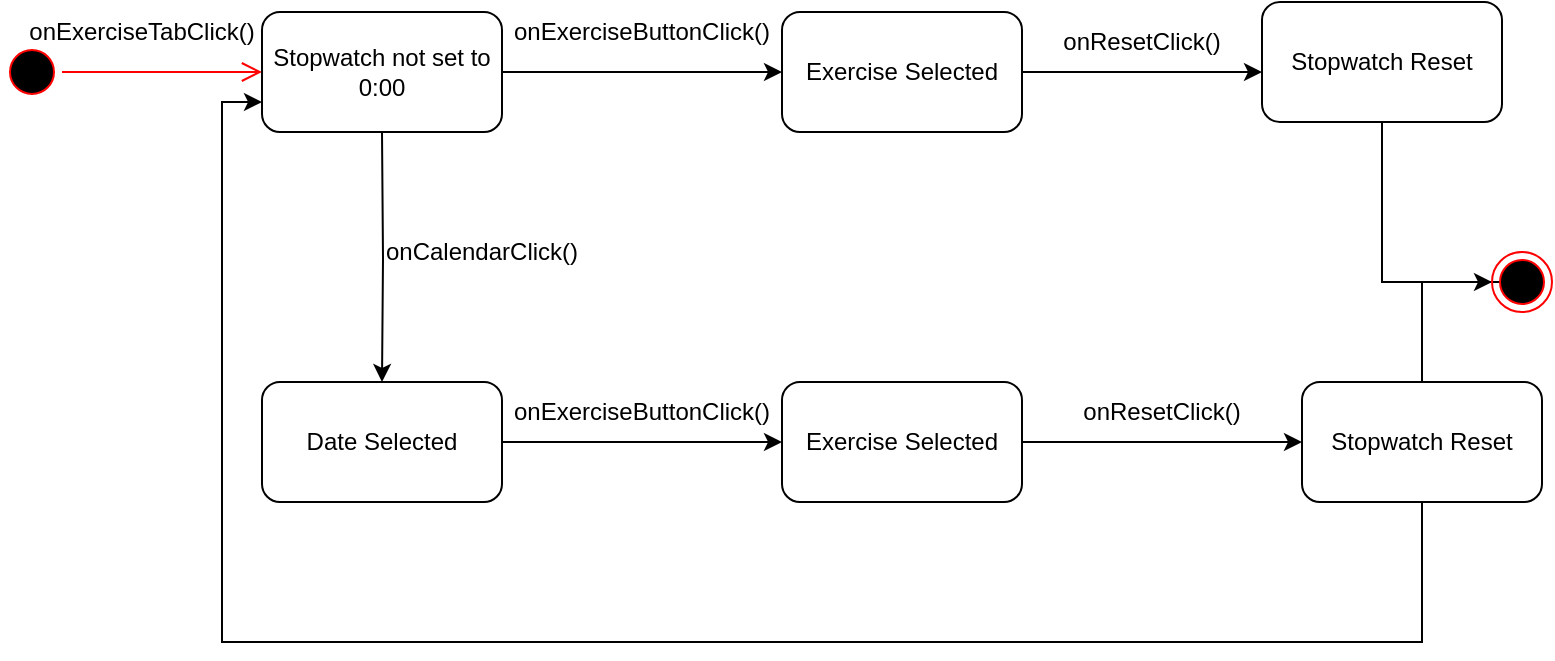 <mxfile version="16.0.0" type="device"><diagram id="vsmWYcZCJgCIvVfMrk8o" name="Page-1"><mxGraphModel dx="1342" dy="857" grid="1" gridSize="10" guides="1" tooltips="1" connect="1" arrows="1" fold="1" page="1" pageScale="1" pageWidth="850" pageHeight="1100" math="0" shadow="0"><root><mxCell id="0"/><mxCell id="1" parent="0"/><mxCell id="C8dmAbG2UF40DOXYHYaQ-1" value="" style="ellipse;html=1;shape=startState;fillColor=#000000;strokeColor=#ff0000;" vertex="1" parent="1"><mxGeometry y="530" width="30" height="30" as="geometry"/></mxCell><mxCell id="C8dmAbG2UF40DOXYHYaQ-2" value="" style="edgeStyle=orthogonalEdgeStyle;html=1;verticalAlign=bottom;endArrow=open;endSize=8;strokeColor=#ff0000;rounded=0;" edge="1" source="C8dmAbG2UF40DOXYHYaQ-1" parent="1"><mxGeometry relative="1" as="geometry"><mxPoint x="130" y="545" as="targetPoint"/></mxGeometry></mxCell><mxCell id="C8dmAbG2UF40DOXYHYaQ-3" value="onExerciseTabClick()" style="text;html=1;strokeColor=none;fillColor=none;align=center;verticalAlign=middle;whiteSpace=wrap;rounded=0;" vertex="1" parent="1"><mxGeometry x="40" y="510" width="60" height="30" as="geometry"/></mxCell><mxCell id="C8dmAbG2UF40DOXYHYaQ-5" style="edgeStyle=orthogonalEdgeStyle;rounded=0;orthogonalLoop=1;jettySize=auto;html=1;" edge="1" parent="1" source="C8dmAbG2UF40DOXYHYaQ-4"><mxGeometry relative="1" as="geometry"><mxPoint x="390" y="545" as="targetPoint"/></mxGeometry></mxCell><mxCell id="C8dmAbG2UF40DOXYHYaQ-4" value="Stopwatch not set to 0:00" style="rounded=1;whiteSpace=wrap;html=1;" vertex="1" parent="1"><mxGeometry x="130" y="515" width="120" height="60" as="geometry"/></mxCell><mxCell id="C8dmAbG2UF40DOXYHYaQ-6" value="onExerciseButtonClick()" style="text;html=1;strokeColor=none;fillColor=none;align=center;verticalAlign=middle;whiteSpace=wrap;rounded=0;" vertex="1" parent="1"><mxGeometry x="290" y="510" width="60" height="30" as="geometry"/></mxCell><mxCell id="C8dmAbG2UF40DOXYHYaQ-9" style="edgeStyle=orthogonalEdgeStyle;rounded=0;orthogonalLoop=1;jettySize=auto;html=1;" edge="1" parent="1" source="C8dmAbG2UF40DOXYHYaQ-8"><mxGeometry relative="1" as="geometry"><mxPoint x="630" y="545" as="targetPoint"/></mxGeometry></mxCell><mxCell id="C8dmAbG2UF40DOXYHYaQ-8" value="Exercise Selected" style="rounded=1;whiteSpace=wrap;html=1;" vertex="1" parent="1"><mxGeometry x="390" y="515" width="120" height="60" as="geometry"/></mxCell><mxCell id="C8dmAbG2UF40DOXYHYaQ-10" value="onResetClick()" style="text;html=1;strokeColor=none;fillColor=none;align=center;verticalAlign=middle;whiteSpace=wrap;rounded=0;" vertex="1" parent="1"><mxGeometry x="540" y="515" width="60" height="30" as="geometry"/></mxCell><mxCell id="C8dmAbG2UF40DOXYHYaQ-22" style="edgeStyle=orthogonalEdgeStyle;rounded=0;orthogonalLoop=1;jettySize=auto;html=1;" edge="1" parent="1" source="C8dmAbG2UF40DOXYHYaQ-11" target="C8dmAbG2UF40DOXYHYaQ-24"><mxGeometry relative="1" as="geometry"><mxPoint x="760" y="650" as="targetPoint"/><Array as="points"><mxPoint x="690" y="650"/><mxPoint x="760" y="650"/></Array></mxGeometry></mxCell><mxCell id="C8dmAbG2UF40DOXYHYaQ-11" value="Stopwatch Reset" style="rounded=1;whiteSpace=wrap;html=1;" vertex="1" parent="1"><mxGeometry x="630" y="510" width="120" height="60" as="geometry"/></mxCell><mxCell id="C8dmAbG2UF40DOXYHYaQ-12" style="edgeStyle=orthogonalEdgeStyle;rounded=0;orthogonalLoop=1;jettySize=auto;html=1;entryX=0.5;entryY=0;entryDx=0;entryDy=0;" edge="1" parent="1" target="C8dmAbG2UF40DOXYHYaQ-15"><mxGeometry relative="1" as="geometry"><mxPoint x="190" y="730" as="targetPoint"/><mxPoint x="190" y="575" as="sourcePoint"/></mxGeometry></mxCell><mxCell id="C8dmAbG2UF40DOXYHYaQ-13" value="onCalendarClick()" style="text;html=1;strokeColor=none;fillColor=none;align=center;verticalAlign=middle;whiteSpace=wrap;rounded=0;" vertex="1" parent="1"><mxGeometry x="210" y="620" width="60" height="30" as="geometry"/></mxCell><mxCell id="C8dmAbG2UF40DOXYHYaQ-14" style="edgeStyle=orthogonalEdgeStyle;rounded=0;orthogonalLoop=1;jettySize=auto;html=1;entryX=0;entryY=0.5;entryDx=0;entryDy=0;" edge="1" parent="1" source="C8dmAbG2UF40DOXYHYaQ-15" target="C8dmAbG2UF40DOXYHYaQ-16"><mxGeometry relative="1" as="geometry"><mxPoint x="350" y="730" as="targetPoint"/></mxGeometry></mxCell><mxCell id="C8dmAbG2UF40DOXYHYaQ-15" value="Date Selected" style="rounded=1;whiteSpace=wrap;html=1;" vertex="1" parent="1"><mxGeometry x="130" y="700" width="120" height="60" as="geometry"/></mxCell><mxCell id="C8dmAbG2UF40DOXYHYaQ-16" value="Exercise Selected" style="rounded=1;whiteSpace=wrap;html=1;" vertex="1" parent="1"><mxGeometry x="390" y="700" width="120" height="60" as="geometry"/></mxCell><mxCell id="C8dmAbG2UF40DOXYHYaQ-17" value="onExerciseButtonClick()" style="text;html=1;strokeColor=none;fillColor=none;align=center;verticalAlign=middle;whiteSpace=wrap;rounded=0;" vertex="1" parent="1"><mxGeometry x="290" y="700" width="60" height="30" as="geometry"/></mxCell><mxCell id="C8dmAbG2UF40DOXYHYaQ-18" style="edgeStyle=orthogonalEdgeStyle;rounded=0;orthogonalLoop=1;jettySize=auto;html=1;" edge="1" parent="1"><mxGeometry relative="1" as="geometry"><mxPoint x="650" y="730" as="targetPoint"/><mxPoint x="510" y="730" as="sourcePoint"/></mxGeometry></mxCell><mxCell id="C8dmAbG2UF40DOXYHYaQ-19" value="onResetClick()" style="text;html=1;strokeColor=none;fillColor=none;align=center;verticalAlign=middle;whiteSpace=wrap;rounded=0;" vertex="1" parent="1"><mxGeometry x="550" y="700" width="60" height="30" as="geometry"/></mxCell><mxCell id="C8dmAbG2UF40DOXYHYaQ-20" style="edgeStyle=orthogonalEdgeStyle;rounded=0;orthogonalLoop=1;jettySize=auto;html=1;entryX=0;entryY=0.75;entryDx=0;entryDy=0;" edge="1" parent="1" source="C8dmAbG2UF40DOXYHYaQ-21"><mxGeometry relative="1" as="geometry"><Array as="points"><mxPoint x="710" y="830"/><mxPoint x="110" y="830"/><mxPoint x="110" y="560"/></Array><mxPoint x="130" y="560" as="targetPoint"/></mxGeometry></mxCell><mxCell id="C8dmAbG2UF40DOXYHYaQ-23" style="edgeStyle=orthogonalEdgeStyle;rounded=0;orthogonalLoop=1;jettySize=auto;html=1;" edge="1" parent="1" source="C8dmAbG2UF40DOXYHYaQ-21"><mxGeometry relative="1" as="geometry"><mxPoint x="760" y="650" as="targetPoint"/><Array as="points"><mxPoint x="710" y="660"/><mxPoint x="710" y="660"/></Array></mxGeometry></mxCell><mxCell id="C8dmAbG2UF40DOXYHYaQ-21" value="Stopwatch Reset" style="rounded=1;whiteSpace=wrap;html=1;" vertex="1" parent="1"><mxGeometry x="650" y="700" width="120" height="60" as="geometry"/></mxCell><mxCell id="C8dmAbG2UF40DOXYHYaQ-24" value="" style="ellipse;html=1;shape=endState;fillColor=#000000;strokeColor=#ff0000;" vertex="1" parent="1"><mxGeometry x="745" y="635" width="30" height="30" as="geometry"/></mxCell></root></mxGraphModel></diagram></mxfile>